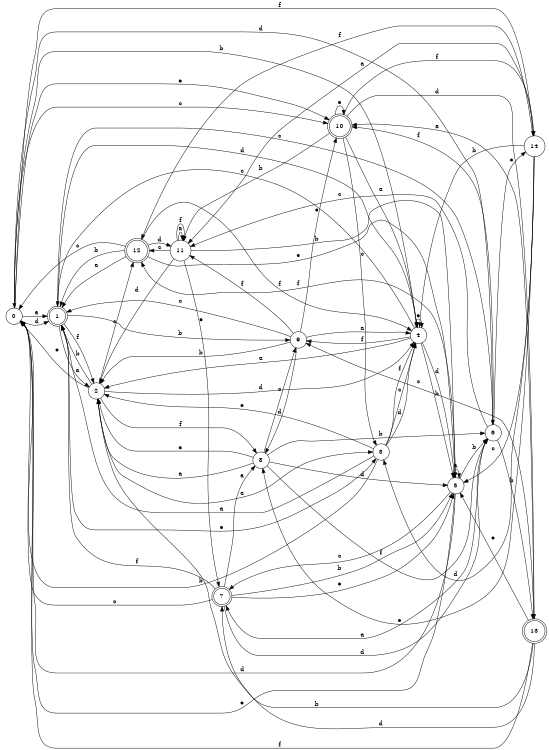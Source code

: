 digraph n12_2 {
__start0 [label="" shape="none"];

rankdir=LR;
size="8,5";

s0 [style="filled", color="black", fillcolor="white" shape="circle", label="0"];
s1 [style="rounded,filled", color="black", fillcolor="white" shape="doublecircle", label="1"];
s2 [style="filled", color="black", fillcolor="white" shape="circle", label="2"];
s3 [style="filled", color="black", fillcolor="white" shape="circle", label="3"];
s4 [style="filled", color="black", fillcolor="white" shape="circle", label="4"];
s5 [style="filled", color="black", fillcolor="white" shape="circle", label="5"];
s6 [style="filled", color="black", fillcolor="white" shape="circle", label="6"];
s7 [style="rounded,filled", color="black", fillcolor="white" shape="doublecircle", label="7"];
s8 [style="filled", color="black", fillcolor="white" shape="circle", label="8"];
s9 [style="filled", color="black", fillcolor="white" shape="circle", label="9"];
s10 [style="rounded,filled", color="black", fillcolor="white" shape="doublecircle", label="10"];
s11 [style="filled", color="black", fillcolor="white" shape="circle", label="11"];
s12 [style="rounded,filled", color="black", fillcolor="white" shape="doublecircle", label="12"];
s13 [style="rounded,filled", color="black", fillcolor="white" shape="doublecircle", label="13"];
s14 [style="filled", color="black", fillcolor="white" shape="circle", label="14"];
s0 -> s1 [label="a"];
s0 -> s4 [label="b"];
s0 -> s10 [label="c"];
s0 -> s1 [label="d"];
s0 -> s10 [label="e"];
s0 -> s14 [label="f"];
s1 -> s2 [label="a"];
s1 -> s9 [label="b"];
s1 -> s6 [label="c"];
s1 -> s4 [label="d"];
s1 -> s3 [label="e"];
s1 -> s2 [label="f"];
s2 -> s3 [label="a"];
s2 -> s1 [label="b"];
s2 -> s12 [label="c"];
s2 -> s4 [label="d"];
s2 -> s0 [label="e"];
s2 -> s8 [label="f"];
s3 -> s1 [label="a"];
s3 -> s0 [label="b"];
s3 -> s4 [label="c"];
s3 -> s4 [label="d"];
s3 -> s2 [label="e"];
s3 -> s4 [label="f"];
s4 -> s2 [label="a"];
s4 -> s5 [label="b"];
s4 -> s1 [label="c"];
s4 -> s5 [label="d"];
s4 -> s4 [label="e"];
s4 -> s9 [label="f"];
s5 -> s5 [label="a"];
s5 -> s6 [label="b"];
s5 -> s7 [label="c"];
s5 -> s0 [label="d"];
s5 -> s0 [label="e"];
s5 -> s12 [label="f"];
s6 -> s7 [label="a"];
s6 -> s13 [label="b"];
s6 -> s11 [label="c"];
s6 -> s0 [label="d"];
s6 -> s14 [label="e"];
s6 -> s10 [label="f"];
s7 -> s8 [label="a"];
s7 -> s5 [label="b"];
s7 -> s0 [label="c"];
s7 -> s6 [label="d"];
s7 -> s5 [label="e"];
s7 -> s1 [label="f"];
s8 -> s2 [label="a"];
s8 -> s6 [label="b"];
s8 -> s9 [label="c"];
s8 -> s5 [label="d"];
s8 -> s2 [label="e"];
s8 -> s6 [label="f"];
s9 -> s4 [label="a"];
s9 -> s2 [label="b"];
s9 -> s1 [label="c"];
s9 -> s8 [label="d"];
s9 -> s10 [label="e"];
s9 -> s11 [label="f"];
s10 -> s4 [label="a"];
s10 -> s11 [label="b"];
s10 -> s3 [label="c"];
s10 -> s13 [label="d"];
s10 -> s10 [label="e"];
s10 -> s14 [label="f"];
s11 -> s11 [label="a"];
s11 -> s5 [label="b"];
s11 -> s12 [label="c"];
s11 -> s2 [label="d"];
s11 -> s7 [label="e"];
s11 -> s11 [label="f"];
s12 -> s1 [label="a"];
s12 -> s1 [label="b"];
s12 -> s0 [label="c"];
s12 -> s11 [label="d"];
s12 -> s5 [label="e"];
s12 -> s4 [label="f"];
s13 -> s10 [label="a"];
s13 -> s2 [label="b"];
s13 -> s9 [label="c"];
s13 -> s7 [label="d"];
s13 -> s5 [label="e"];
s13 -> s0 [label="f"];
s14 -> s11 [label="a"];
s14 -> s4 [label="b"];
s14 -> s5 [label="c"];
s14 -> s3 [label="d"];
s14 -> s8 [label="e"];
s14 -> s12 [label="f"];

}